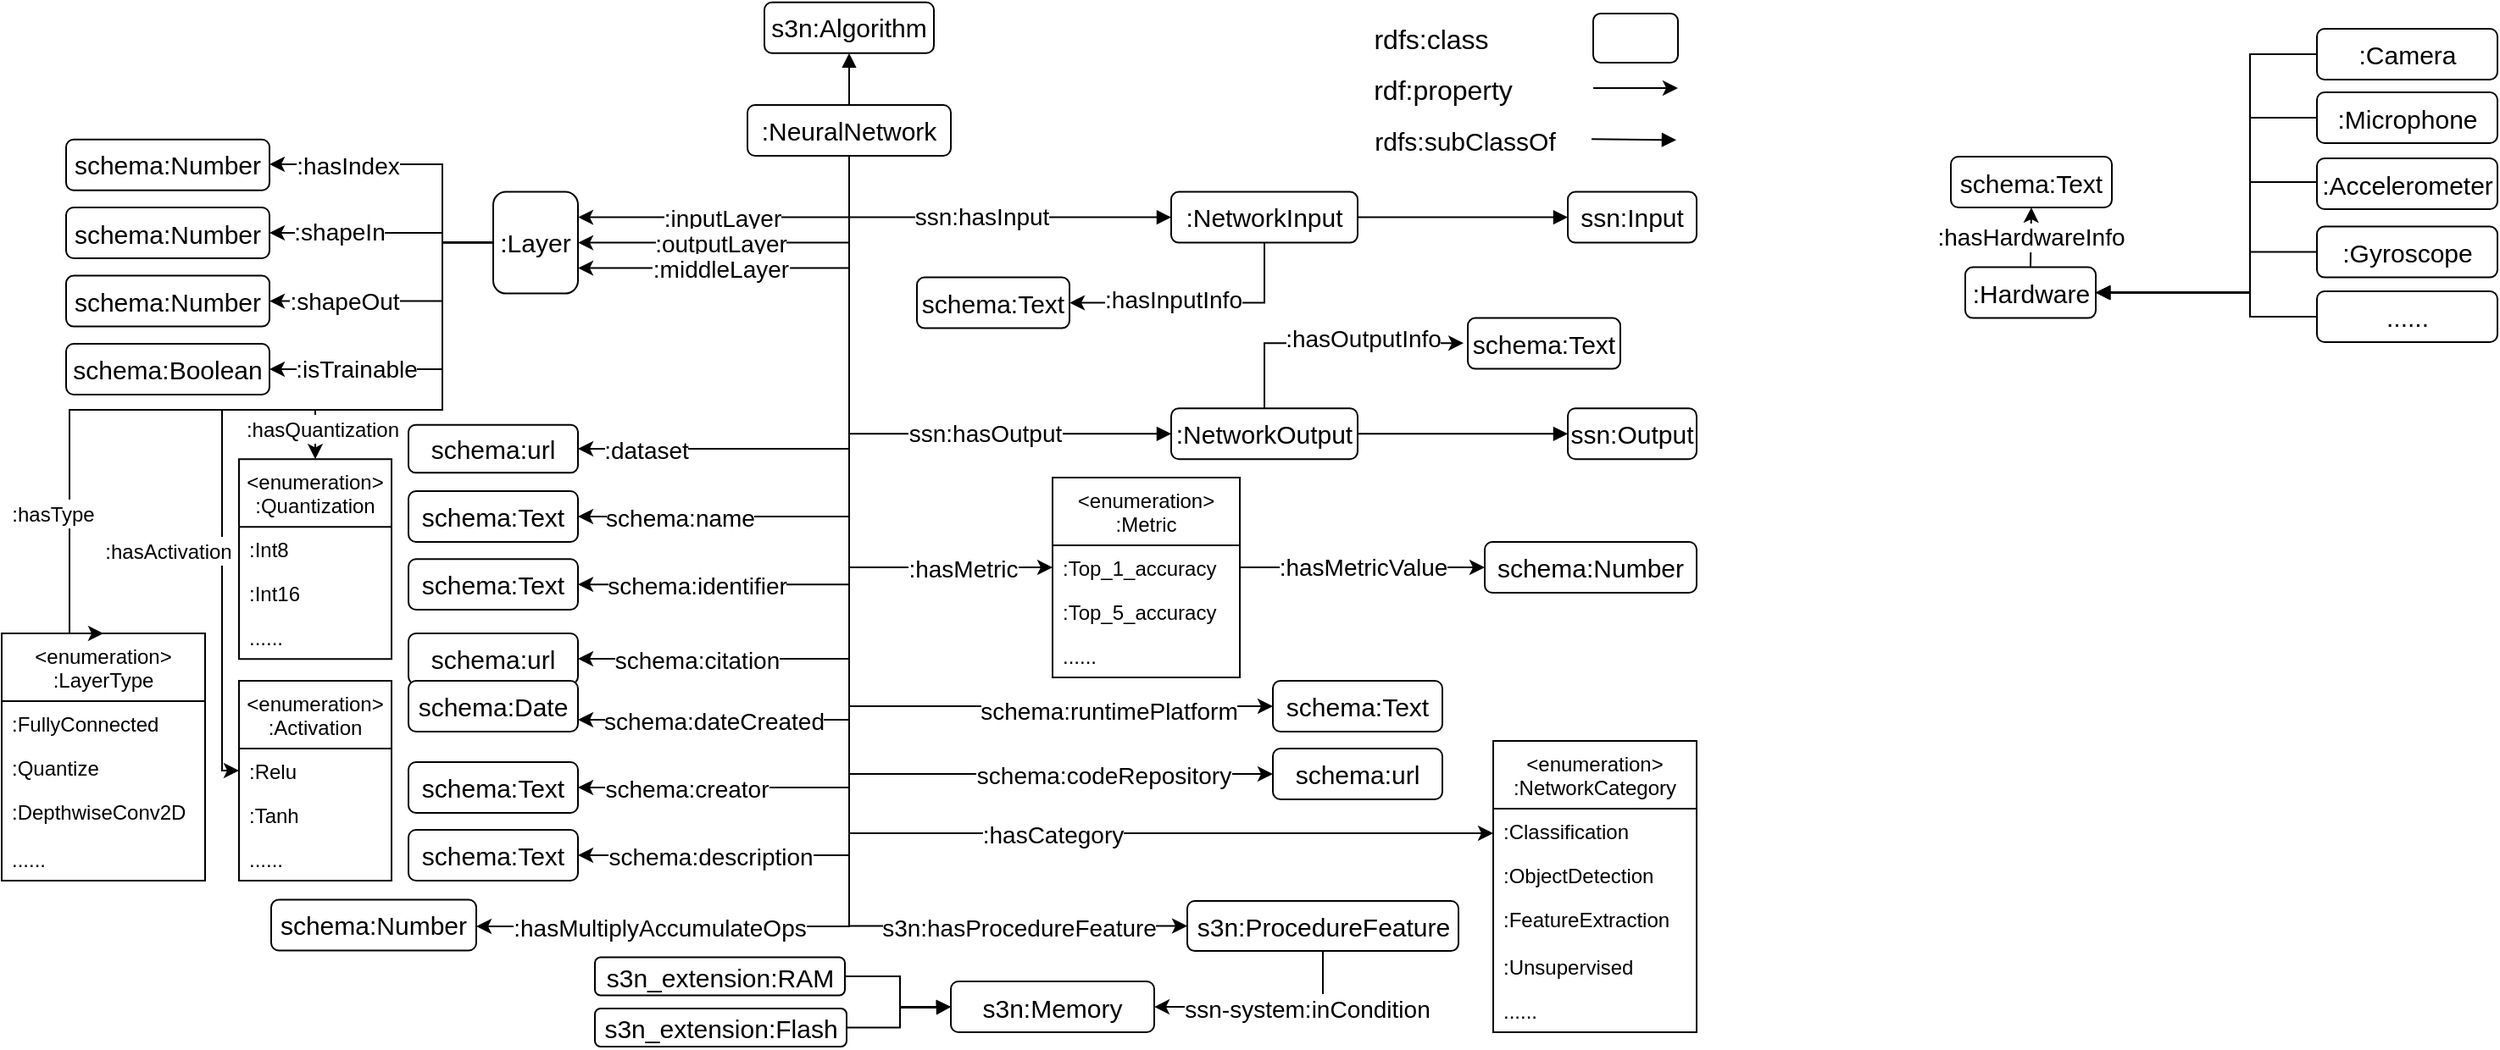 <mxfile version="15.9.4" type="github">
  <diagram id="uV-LiDX_3luVWXQ_N6UU" name="Page-1">
    <mxGraphModel dx="2555" dy="744" grid="1" gridSize="10" guides="1" tooltips="1" connect="1" arrows="1" fold="1" page="1" pageScale="1" pageWidth="850" pageHeight="1100" math="0" shadow="0">
      <root>
        <mxCell id="0" />
        <mxCell id="1" parent="0" />
        <mxCell id="5j0TbUP-GXuLhpRAQQWD-1" value="s3n:Algorithm" style="rounded=1;whiteSpace=wrap;html=1;fontSize=15;" parent="1" vertex="1">
          <mxGeometry x="10" y="239.38" width="100" height="30" as="geometry" />
        </mxCell>
        <mxCell id="5j0TbUP-GXuLhpRAQQWD-2" value="&lt;font style=&quot;font-size: 14px&quot;&gt;schema:name&lt;/font&gt;" style="edgeStyle=orthogonalEdgeStyle;rounded=0;orthogonalLoop=1;jettySize=auto;html=1;exitX=0.5;exitY=1;exitDx=0;exitDy=0;fontSize=15;entryX=1;entryY=0.5;entryDx=0;entryDy=0;" parent="1" target="5j0TbUP-GXuLhpRAQQWD-20" edge="1">
          <mxGeometry x="0.671" relative="1" as="geometry">
            <mxPoint x="-90" y="503" as="targetPoint" />
            <Array as="points">
              <mxPoint x="60" y="543" />
            </Array>
            <mxPoint as="offset" />
            <mxPoint x="60" y="338.0" as="sourcePoint" />
          </mxGeometry>
        </mxCell>
        <mxCell id="5j0TbUP-GXuLhpRAQQWD-3" value="&lt;font style=&quot;font-size: 14px&quot;&gt;:dataset&lt;/font&gt;" style="edgeStyle=orthogonalEdgeStyle;rounded=0;orthogonalLoop=1;jettySize=auto;html=1;exitX=0.5;exitY=1;exitDx=0;exitDy=0;entryX=1;entryY=0.5;entryDx=0;entryDy=0;fontSize=15;" parent="1" target="5j0TbUP-GXuLhpRAQQWD-21" edge="1">
          <mxGeometry x="0.754" relative="1" as="geometry">
            <mxPoint x="60" y="748" as="targetPoint" />
            <mxPoint as="offset" />
            <mxPoint x="60" y="338.0" as="sourcePoint" />
            <Array as="points">
              <mxPoint x="60" y="503" />
            </Array>
          </mxGeometry>
        </mxCell>
        <mxCell id="5j0TbUP-GXuLhpRAQQWD-5" value="&lt;font style=&quot;font-size: 14px&quot;&gt;:inputLayer&lt;/font&gt;" style="edgeStyle=orthogonalEdgeStyle;rounded=0;orthogonalLoop=1;jettySize=auto;html=1;exitX=0.5;exitY=1;exitDx=0;exitDy=0;entryX=1;entryY=0.25;entryDx=0;entryDy=0;fontSize=15;" parent="1" source="5j0TbUP-GXuLhpRAQQWD-15" target="5j0TbUP-GXuLhpRAQQWD-17" edge="1">
          <mxGeometry x="0.135" relative="1" as="geometry">
            <mxPoint as="offset" />
          </mxGeometry>
        </mxCell>
        <mxCell id="5j0TbUP-GXuLhpRAQQWD-6" value="&lt;font style=&quot;font-size: 14px&quot;&gt;:outputLayer&lt;/font&gt;" style="edgeStyle=orthogonalEdgeStyle;rounded=0;orthogonalLoop=1;jettySize=auto;html=1;exitX=0.5;exitY=1;exitDx=0;exitDy=0;entryX=1;entryY=0.5;entryDx=0;entryDy=0;fontSize=15;" parent="1" source="5j0TbUP-GXuLhpRAQQWD-15" target="5j0TbUP-GXuLhpRAQQWD-17" edge="1">
          <mxGeometry x="0.2" relative="1" as="geometry">
            <mxPoint x="-250" y="400" as="targetPoint" />
            <mxPoint as="offset" />
          </mxGeometry>
        </mxCell>
        <mxCell id="5j0TbUP-GXuLhpRAQQWD-7" value="&lt;font style=&quot;font-size: 14px&quot;&gt;:middleLayer&lt;/font&gt;" style="edgeStyle=orthogonalEdgeStyle;rounded=0;orthogonalLoop=1;jettySize=auto;html=1;exitX=0.5;exitY=1;exitDx=0;exitDy=0;entryX=1;entryY=0.75;entryDx=0;entryDy=0;fontSize=15;" parent="1" source="5j0TbUP-GXuLhpRAQQWD-15" target="5j0TbUP-GXuLhpRAQQWD-17" edge="1">
          <mxGeometry x="0.256" relative="1" as="geometry">
            <mxPoint as="offset" />
          </mxGeometry>
        </mxCell>
        <mxCell id="5j0TbUP-GXuLhpRAQQWD-11" value="&lt;font style=&quot;font-size: 14px&quot;&gt;s3n:hasProcedureFeature&lt;/font&gt;" style="edgeStyle=orthogonalEdgeStyle;rounded=0;orthogonalLoop=1;jettySize=auto;html=1;exitX=0.5;exitY=1;exitDx=0;exitDy=0;fontSize=15;endArrow=classic;endFill=1;entryX=0;entryY=0.5;entryDx=0;entryDy=0;" parent="1" source="5j0TbUP-GXuLhpRAQQWD-15" target="5j0TbUP-GXuLhpRAQQWD-171" edge="1">
          <mxGeometry x="0.696" relative="1" as="geometry">
            <mxPoint x="190" y="820" as="targetPoint" />
            <mxPoint as="offset" />
          </mxGeometry>
        </mxCell>
        <mxCell id="5j0TbUP-GXuLhpRAQQWD-12" style="edgeStyle=orthogonalEdgeStyle;rounded=0;orthogonalLoop=1;jettySize=auto;html=1;exitX=0.5;exitY=0;exitDx=0;exitDy=0;entryX=0.5;entryY=1;entryDx=0;entryDy=0;fontSize=15;endArrow=block;endFill=1;" parent="1" source="5j0TbUP-GXuLhpRAQQWD-15" target="5j0TbUP-GXuLhpRAQQWD-1" edge="1">
          <mxGeometry relative="1" as="geometry" />
        </mxCell>
        <mxCell id="5j0TbUP-GXuLhpRAQQWD-13" value="&lt;font style=&quot;font-size: 14px&quot;&gt;ssn:hasInput &lt;/font&gt;" style="edgeStyle=orthogonalEdgeStyle;rounded=0;orthogonalLoop=1;jettySize=auto;html=1;exitX=0.5;exitY=1;exitDx=0;exitDy=0;entryX=0;entryY=0.5;entryDx=0;entryDy=0;endArrow=block;endFill=1;" parent="1" source="5j0TbUP-GXuLhpRAQQWD-15" target="5j0TbUP-GXuLhpRAQQWD-36" edge="1">
          <mxGeometry x="0.01" relative="1" as="geometry">
            <mxPoint as="offset" />
          </mxGeometry>
        </mxCell>
        <mxCell id="5j0TbUP-GXuLhpRAQQWD-14" value="&lt;font style=&quot;font-size: 14px&quot;&gt;ssn:hasOutput&lt;/font&gt;" style="edgeStyle=orthogonalEdgeStyle;rounded=0;orthogonalLoop=1;jettySize=auto;html=1;exitX=0.5;exitY=1;exitDx=0;exitDy=0;entryX=0;entryY=0.5;entryDx=0;entryDy=0;endArrow=block;endFill=1;" parent="1" source="5j0TbUP-GXuLhpRAQQWD-15" target="5j0TbUP-GXuLhpRAQQWD-38" edge="1">
          <mxGeometry x="0.379" relative="1" as="geometry">
            <mxPoint as="offset" />
          </mxGeometry>
        </mxCell>
        <mxCell id="1VmDpu4pkAnbtlpNZlza-61" style="edgeStyle=orthogonalEdgeStyle;rounded=0;orthogonalLoop=1;jettySize=auto;html=1;exitX=0.5;exitY=1;exitDx=0;exitDy=0;entryX=0;entryY=0.5;entryDx=0;entryDy=0;" edge="1" parent="1" source="5j0TbUP-GXuLhpRAQQWD-15" target="1VmDpu4pkAnbtlpNZlza-60">
          <mxGeometry relative="1" as="geometry" />
        </mxCell>
        <mxCell id="1VmDpu4pkAnbtlpNZlza-62" value="&lt;font style=&quot;font-size: 14px&quot;&gt;schema:runtimePlatform&lt;/font&gt;" style="edgeLabel;html=1;align=center;verticalAlign=middle;resizable=0;points=[];" vertex="1" connectable="0" parent="1VmDpu4pkAnbtlpNZlza-61">
          <mxGeometry x="0.662" y="-2" relative="1" as="geometry">
            <mxPoint y="1" as="offset" />
          </mxGeometry>
        </mxCell>
        <mxCell id="5j0TbUP-GXuLhpRAQQWD-15" value=":NeuralNetwork" style="rounded=1;whiteSpace=wrap;html=1;fontSize=15;" parent="1" vertex="1">
          <mxGeometry y="300" width="120" height="30" as="geometry" />
        </mxCell>
        <mxCell id="1VmDpu4pkAnbtlpNZlza-74" value="" style="edgeStyle=orthogonalEdgeStyle;rounded=0;orthogonalLoop=1;jettySize=auto;html=1;exitX=0;exitY=0.5;exitDx=0;exitDy=0;entryX=0.5;entryY=0;entryDx=0;entryDy=0;fontSize=14;" edge="1" parent="1" source="5j0TbUP-GXuLhpRAQQWD-17" target="1VmDpu4pkAnbtlpNZlza-30">
          <mxGeometry x="-0.066" y="100" relative="1" as="geometry">
            <Array as="points">
              <mxPoint x="-180" y="381" />
              <mxPoint x="-180" y="480" />
              <mxPoint x="-255" y="480" />
            </Array>
            <mxPoint as="offset" />
          </mxGeometry>
        </mxCell>
        <mxCell id="1VmDpu4pkAnbtlpNZlza-75" style="edgeStyle=orthogonalEdgeStyle;rounded=0;orthogonalLoop=1;jettySize=auto;html=1;exitX=0;exitY=0.5;exitDx=0;exitDy=0;entryX=0.5;entryY=0;entryDx=0;entryDy=0;fontSize=14;" edge="1" parent="1" source="5j0TbUP-GXuLhpRAQQWD-17" target="1VmDpu4pkAnbtlpNZlza-34">
          <mxGeometry relative="1" as="geometry">
            <Array as="points">
              <mxPoint x="-180" y="381" />
              <mxPoint x="-180" y="480" />
              <mxPoint x="-400" y="480" />
              <mxPoint x="-400" y="612" />
            </Array>
          </mxGeometry>
        </mxCell>
        <mxCell id="1VmDpu4pkAnbtlpNZlza-79" value="&lt;font style=&quot;font-size: 12px&quot;&gt;:hasType&lt;/font&gt;" style="edgeLabel;html=1;align=center;verticalAlign=middle;resizable=0;points=[];fontSize=14;" vertex="1" connectable="0" parent="1VmDpu4pkAnbtlpNZlza-75">
          <mxGeometry x="0.618" y="-1" relative="1" as="geometry">
            <mxPoint x="-9" y="4" as="offset" />
          </mxGeometry>
        </mxCell>
        <mxCell id="1VmDpu4pkAnbtlpNZlza-76" style="edgeStyle=orthogonalEdgeStyle;rounded=0;orthogonalLoop=1;jettySize=auto;html=1;exitX=0;exitY=0.5;exitDx=0;exitDy=0;entryX=0;entryY=0.5;entryDx=0;entryDy=0;fontSize=14;" edge="1" parent="1" source="5j0TbUP-GXuLhpRAQQWD-17" target="1VmDpu4pkAnbtlpNZlza-17">
          <mxGeometry relative="1" as="geometry">
            <Array as="points">
              <mxPoint x="-180" y="381" />
              <mxPoint x="-180" y="480" />
              <mxPoint x="-310" y="480" />
              <mxPoint x="-310" y="693" />
            </Array>
          </mxGeometry>
        </mxCell>
        <mxCell id="1VmDpu4pkAnbtlpNZlza-80" value="&lt;font style=&quot;font-size: 12px&quot;&gt;:hasActivation&lt;/font&gt;" style="edgeLabel;html=1;align=center;verticalAlign=middle;resizable=0;points=[];fontSize=14;" vertex="1" connectable="0" parent="1VmDpu4pkAnbtlpNZlza-76">
          <mxGeometry x="0.345" y="-2" relative="1" as="geometry">
            <mxPoint x="-30" y="17" as="offset" />
          </mxGeometry>
        </mxCell>
        <mxCell id="5j0TbUP-GXuLhpRAQQWD-17" value=":Layer" style="rounded=1;whiteSpace=wrap;html=1;fontSize=15;" parent="1" vertex="1">
          <mxGeometry x="-150" y="351.31" width="50" height="60" as="geometry" />
        </mxCell>
        <mxCell id="5j0TbUP-GXuLhpRAQQWD-20" value="schema:Text" style="rounded=1;whiteSpace=wrap;html=1;fontSize=15;" parent="1" vertex="1">
          <mxGeometry x="-200" y="528" width="100" height="30" as="geometry" />
        </mxCell>
        <mxCell id="5j0TbUP-GXuLhpRAQQWD-21" value="schema:url" style="rounded=1;whiteSpace=wrap;html=1;fontSize=15;" parent="1" vertex="1">
          <mxGeometry x="-200" y="488.88" width="100" height="28.25" as="geometry" />
        </mxCell>
        <mxCell id="5j0TbUP-GXuLhpRAQQWD-23" style="edgeStyle=orthogonalEdgeStyle;rounded=0;orthogonalLoop=1;jettySize=auto;html=1;exitX=0.5;exitY=1;exitDx=0;exitDy=0;fontSize=15;" parent="1" edge="1">
          <mxGeometry relative="1" as="geometry">
            <mxPoint x="571" y="507.25" as="sourcePoint" />
            <mxPoint x="571" y="507.25" as="targetPoint" />
          </mxGeometry>
        </mxCell>
        <mxCell id="5j0TbUP-GXuLhpRAQQWD-24" value="" style="rounded=1;whiteSpace=wrap;html=1;fontSize=16;" parent="1" vertex="1">
          <mxGeometry x="499" y="246" width="50" height="29" as="geometry" />
        </mxCell>
        <mxCell id="5j0TbUP-GXuLhpRAQQWD-25" value="rdfs:class" style="text;html=1;align=center;verticalAlign=middle;resizable=0;points=[];autosize=1;strokeColor=none;fontSize=16;" parent="1" vertex="1">
          <mxGeometry x="363" y="250.5" width="80" height="20" as="geometry" />
        </mxCell>
        <mxCell id="5j0TbUP-GXuLhpRAQQWD-26" value="rdf:property" style="text;html=1;align=center;verticalAlign=middle;resizable=0;points=[];autosize=1;strokeColor=none;fontSize=16;" parent="1" vertex="1">
          <mxGeometry x="360" y="280.5" width="100" height="20" as="geometry" />
        </mxCell>
        <mxCell id="5j0TbUP-GXuLhpRAQQWD-27" value="" style="endArrow=classic;html=1;fontSize=16;" parent="1" edge="1">
          <mxGeometry width="50" height="50" relative="1" as="geometry">
            <mxPoint x="499" y="290" as="sourcePoint" />
            <mxPoint x="549" y="290" as="targetPoint" />
            <Array as="points">
              <mxPoint x="509" y="290" />
            </Array>
          </mxGeometry>
        </mxCell>
        <mxCell id="5j0TbUP-GXuLhpRAQQWD-28" value="" style="endArrow=block;html=1;fontSize=16;endFill=1;" parent="1" edge="1">
          <mxGeometry width="50" height="50" relative="1" as="geometry">
            <mxPoint x="498" y="320.16" as="sourcePoint" />
            <mxPoint x="548" y="320.66" as="targetPoint" />
          </mxGeometry>
        </mxCell>
        <mxCell id="5j0TbUP-GXuLhpRAQQWD-32" value="rdfs:subClassOf" style="text;html=1;align=center;verticalAlign=middle;resizable=0;points=[];autosize=1;strokeColor=none;fontSize=15;" parent="1" vertex="1">
          <mxGeometry x="363" y="310.5" width="120" height="20" as="geometry" />
        </mxCell>
        <mxCell id="5j0TbUP-GXuLhpRAQQWD-33" value="ssn:Input" style="rounded=1;whiteSpace=wrap;html=1;fontSize=15;" parent="1" vertex="1">
          <mxGeometry x="484" y="351.31" width="76" height="30" as="geometry" />
        </mxCell>
        <mxCell id="5j0TbUP-GXuLhpRAQQWD-34" value="ssn:Output" style="rounded=1;whiteSpace=wrap;html=1;fontSize=15;" parent="1" vertex="1">
          <mxGeometry x="484" y="479.13" width="76" height="30" as="geometry" />
        </mxCell>
        <mxCell id="5j0TbUP-GXuLhpRAQQWD-35" style="edgeStyle=orthogonalEdgeStyle;rounded=0;orthogonalLoop=1;jettySize=auto;html=1;exitX=1;exitY=0.5;exitDx=0;exitDy=0;entryX=0;entryY=0.5;entryDx=0;entryDy=0;endArrow=block;endFill=1;" parent="1" source="5j0TbUP-GXuLhpRAQQWD-36" target="5j0TbUP-GXuLhpRAQQWD-33" edge="1">
          <mxGeometry relative="1" as="geometry" />
        </mxCell>
        <mxCell id="5j0TbUP-GXuLhpRAQQWD-178" style="edgeStyle=orthogonalEdgeStyle;rounded=0;orthogonalLoop=1;jettySize=auto;html=1;exitX=0.5;exitY=1;exitDx=0;exitDy=0;entryX=1;entryY=0.5;entryDx=0;entryDy=0;" parent="1" source="5j0TbUP-GXuLhpRAQQWD-36" target="5j0TbUP-GXuLhpRAQQWD-61" edge="1">
          <mxGeometry relative="1" as="geometry">
            <Array as="points">
              <mxPoint x="305" y="417" />
            </Array>
            <mxPoint x="290" y="419.5" as="targetPoint" />
          </mxGeometry>
        </mxCell>
        <mxCell id="5j0TbUP-GXuLhpRAQQWD-179" value="&lt;font style=&quot;font-size: 14px&quot;&gt;:hasInputInfo&lt;/font&gt;" style="edgeLabel;html=1;align=center;verticalAlign=middle;resizable=0;points=[];" parent="5j0TbUP-GXuLhpRAQQWD-178" vertex="1" connectable="0">
          <mxGeometry x="0.06" y="1" relative="1" as="geometry">
            <mxPoint x="-10" y="-3" as="offset" />
          </mxGeometry>
        </mxCell>
        <mxCell id="5j0TbUP-GXuLhpRAQQWD-36" value=":NetworkInput" style="rounded=1;whiteSpace=wrap;html=1;fontSize=15;" parent="1" vertex="1">
          <mxGeometry x="250" y="351.31" width="110" height="30" as="geometry" />
        </mxCell>
        <mxCell id="5j0TbUP-GXuLhpRAQQWD-37" style="edgeStyle=orthogonalEdgeStyle;rounded=0;orthogonalLoop=1;jettySize=auto;html=1;exitX=1;exitY=0.5;exitDx=0;exitDy=0;endArrow=block;endFill=1;entryX=0;entryY=0.5;entryDx=0;entryDy=0;" parent="1" source="5j0TbUP-GXuLhpRAQQWD-38" target="5j0TbUP-GXuLhpRAQQWD-34" edge="1">
          <mxGeometry relative="1" as="geometry">
            <Array as="points" />
            <mxPoint x="640" y="527.5" as="targetPoint" />
          </mxGeometry>
        </mxCell>
        <mxCell id="5j0TbUP-GXuLhpRAQQWD-181" style="edgeStyle=orthogonalEdgeStyle;rounded=0;orthogonalLoop=1;jettySize=auto;html=1;exitX=0.5;exitY=0;exitDx=0;exitDy=0;entryX=-0.027;entryY=0.493;entryDx=0;entryDy=0;entryPerimeter=0;" parent="1" source="5j0TbUP-GXuLhpRAQQWD-38" target="5j0TbUP-GXuLhpRAQQWD-64" edge="1">
          <mxGeometry relative="1" as="geometry">
            <Array as="points">
              <mxPoint x="305" y="441" />
            </Array>
          </mxGeometry>
        </mxCell>
        <mxCell id="5j0TbUP-GXuLhpRAQQWD-182" value="&lt;font style=&quot;font-size: 14px&quot;&gt;:hasOutputInfo&lt;/font&gt;" style="edgeLabel;html=1;align=center;verticalAlign=middle;resizable=0;points=[];" parent="5j0TbUP-GXuLhpRAQQWD-181" vertex="1" connectable="0">
          <mxGeometry x="-0.257" y="-1" relative="1" as="geometry">
            <mxPoint x="38" y="-4" as="offset" />
          </mxGeometry>
        </mxCell>
        <mxCell id="5j0TbUP-GXuLhpRAQQWD-38" value=":NetworkOutput" style="rounded=1;whiteSpace=wrap;html=1;fontSize=15;" parent="1" vertex="1">
          <mxGeometry x="250" y="479.13" width="110" height="30" as="geometry" />
        </mxCell>
        <mxCell id="5j0TbUP-GXuLhpRAQQWD-39" style="edgeStyle=orthogonalEdgeStyle;rounded=0;orthogonalLoop=1;jettySize=auto;html=1;entryX=1;entryY=0.5;entryDx=0;entryDy=0;" parent="1" target="5j0TbUP-GXuLhpRAQQWD-47" edge="1">
          <mxGeometry relative="1" as="geometry">
            <Array as="points">
              <mxPoint x="-180" y="381" />
              <mxPoint x="-180" y="376" />
              <mxPoint x="-282" y="376" />
            </Array>
            <mxPoint x="-180" y="376" as="sourcePoint" />
          </mxGeometry>
        </mxCell>
        <mxCell id="5j0TbUP-GXuLhpRAQQWD-40" value="&lt;font style=&quot;font-size: 14px&quot;&gt;:shapeIn&lt;/font&gt;" style="edgeLabel;html=1;align=center;verticalAlign=middle;resizable=0;points=[];" parent="5j0TbUP-GXuLhpRAQQWD-39" vertex="1" connectable="0">
          <mxGeometry x="0.41" relative="1" as="geometry">
            <mxPoint x="8" y="-1" as="offset" />
          </mxGeometry>
        </mxCell>
        <mxCell id="5j0TbUP-GXuLhpRAQQWD-41" value="" style="edgeStyle=orthogonalEdgeStyle;rounded=0;orthogonalLoop=1;jettySize=auto;html=1;entryX=1;entryY=0.5;entryDx=0;entryDy=0;" parent="1" target="5j0TbUP-GXuLhpRAQQWD-48" edge="1">
          <mxGeometry x="0.538" relative="1" as="geometry">
            <Array as="points">
              <mxPoint x="-180" y="381" />
              <mxPoint x="-180" y="416" />
            </Array>
            <mxPoint as="offset" />
            <mxPoint x="-171" y="381" as="sourcePoint" />
          </mxGeometry>
        </mxCell>
        <mxCell id="5j0TbUP-GXuLhpRAQQWD-42" value="&lt;font style=&quot;font-size: 14px&quot;&gt;:shapeOut&lt;/font&gt;" style="edgeLabel;html=1;align=center;verticalAlign=middle;resizable=0;points=[];" parent="5j0TbUP-GXuLhpRAQQWD-41" vertex="1" connectable="0">
          <mxGeometry x="0.287" relative="1" as="geometry">
            <mxPoint x="-8" as="offset" />
          </mxGeometry>
        </mxCell>
        <mxCell id="5j0TbUP-GXuLhpRAQQWD-43" style="edgeStyle=orthogonalEdgeStyle;rounded=0;orthogonalLoop=1;jettySize=auto;html=1;entryX=1;entryY=0.5;entryDx=0;entryDy=0;" parent="1" target="5j0TbUP-GXuLhpRAQQWD-49" edge="1">
          <mxGeometry relative="1" as="geometry">
            <Array as="points">
              <mxPoint x="-151" y="381" />
              <mxPoint x="-180" y="381" />
              <mxPoint x="-180" y="456" />
            </Array>
            <mxPoint x="-151" y="381" as="sourcePoint" />
          </mxGeometry>
        </mxCell>
        <mxCell id="5j0TbUP-GXuLhpRAQQWD-44" value="&lt;font style=&quot;font-size: 14px&quot;&gt;:isTrainable&lt;/font&gt;" style="edgeLabel;html=1;align=center;verticalAlign=middle;resizable=0;points=[];" parent="5j0TbUP-GXuLhpRAQQWD-43" vertex="1" connectable="0">
          <mxGeometry x="0.229" y="1" relative="1" as="geometry">
            <mxPoint x="-29" y="-1" as="offset" />
          </mxGeometry>
        </mxCell>
        <mxCell id="5j0TbUP-GXuLhpRAQQWD-47" value="schema:Number" style="rounded=1;whiteSpace=wrap;html=1;fontSize=15;" parent="1" vertex="1">
          <mxGeometry x="-402" y="360.5" width="120" height="30" as="geometry" />
        </mxCell>
        <mxCell id="5j0TbUP-GXuLhpRAQQWD-48" value="schema:Number" style="rounded=1;whiteSpace=wrap;html=1;fontSize=15;" parent="1" vertex="1">
          <mxGeometry x="-402" y="400.81" width="120" height="30" as="geometry" />
        </mxCell>
        <mxCell id="5j0TbUP-GXuLhpRAQQWD-49" value="schema:Boolean" style="rounded=1;whiteSpace=wrap;html=1;fontSize=15;" parent="1" vertex="1">
          <mxGeometry x="-402" y="441" width="120" height="30" as="geometry" />
        </mxCell>
        <mxCell id="5j0TbUP-GXuLhpRAQQWD-61" value="schema:Text" style="rounded=1;whiteSpace=wrap;html=1;fontSize=15;" parent="1" vertex="1">
          <mxGeometry x="100" y="401.81" width="90" height="30" as="geometry" />
        </mxCell>
        <mxCell id="5j0TbUP-GXuLhpRAQQWD-64" value="schema:Text" style="rounded=1;whiteSpace=wrap;html=1;fontSize=15;" parent="1" vertex="1">
          <mxGeometry x="425" y="425.81" width="90" height="30" as="geometry" />
        </mxCell>
        <mxCell id="5j0TbUP-GXuLhpRAQQWD-66" value="schema:Number" style="rounded=1;whiteSpace=wrap;html=1;fontSize=15;" parent="1" vertex="1">
          <mxGeometry x="-402" y="320.38" width="120" height="30" as="geometry" />
        </mxCell>
        <mxCell id="5j0TbUP-GXuLhpRAQQWD-67" style="edgeStyle=orthogonalEdgeStyle;rounded=0;orthogonalLoop=1;jettySize=auto;html=1;" parent="1" target="5j0TbUP-GXuLhpRAQQWD-66" edge="1">
          <mxGeometry relative="1" as="geometry">
            <Array as="points">
              <mxPoint x="-180" y="381" />
              <mxPoint x="-180" y="335" />
            </Array>
            <mxPoint x="-171" y="381" as="sourcePoint" />
            <mxPoint x="-220" y="250.5" as="targetPoint" />
          </mxGeometry>
        </mxCell>
        <mxCell id="5j0TbUP-GXuLhpRAQQWD-68" value="&lt;font style=&quot;font-size: 14px&quot;&gt;:hasIndex&lt;/font&gt;" style="edgeLabel;html=1;align=center;verticalAlign=middle;resizable=0;points=[];" parent="5j0TbUP-GXuLhpRAQQWD-67" vertex="1" connectable="0">
          <mxGeometry x="0.41" relative="1" as="geometry">
            <mxPoint x="-1" y="1" as="offset" />
          </mxGeometry>
        </mxCell>
        <mxCell id="5j0TbUP-GXuLhpRAQQWD-100" value=":Hardware" style="rounded=1;whiteSpace=wrap;html=1;fontSize=15;" parent="1" vertex="1">
          <mxGeometry x="718.5" y="395.81" width="77" height="30" as="geometry" />
        </mxCell>
        <mxCell id="5j0TbUP-GXuLhpRAQQWD-101" value="&lt;font style=&quot;font-size: 14px&quot;&gt;:hasHardwareInfo&lt;/font&gt;" style="endArrow=classic;html=1;rounded=0;entryX=0.5;entryY=1;entryDx=0;entryDy=0;exitX=0.5;exitY=0;exitDx=0;exitDy=0;" parent="1" source="5j0TbUP-GXuLhpRAQQWD-100" target="5j0TbUP-GXuLhpRAQQWD-103" edge="1">
          <mxGeometry width="50" height="50" relative="1" as="geometry">
            <mxPoint x="925.5" y="389.68" as="sourcePoint" />
            <mxPoint x="1055.5" y="377.06" as="targetPoint" />
          </mxGeometry>
        </mxCell>
        <mxCell id="5j0TbUP-GXuLhpRAQQWD-103" value="schema:Text" style="rounded=1;whiteSpace=wrap;html=1;fontSize=15;" parent="1" vertex="1">
          <mxGeometry x="710" y="330.5" width="95" height="30" as="geometry" />
        </mxCell>
        <mxCell id="5j0TbUP-GXuLhpRAQQWD-105" value="&lt;div&gt;:Camera&lt;/div&gt;" style="rounded=1;whiteSpace=wrap;html=1;fontSize=15;" parent="1" vertex="1">
          <mxGeometry x="926" y="255" width="106.5" height="30" as="geometry" />
        </mxCell>
        <mxCell id="5j0TbUP-GXuLhpRAQQWD-107" value=":Microphone" style="rounded=1;whiteSpace=wrap;html=1;fontSize=15;" parent="1" vertex="1">
          <mxGeometry x="926" y="292.5" width="106.5" height="30" as="geometry" />
        </mxCell>
        <mxCell id="5j0TbUP-GXuLhpRAQQWD-109" value=":Accelerometer" style="rounded=1;whiteSpace=wrap;html=1;fontSize=15;" parent="1" vertex="1">
          <mxGeometry x="926" y="331.5" width="106.5" height="30" as="geometry" />
        </mxCell>
        <mxCell id="5j0TbUP-GXuLhpRAQQWD-110" style="edgeStyle=orthogonalEdgeStyle;rounded=0;orthogonalLoop=1;jettySize=auto;html=1;exitX=0;exitY=0.5;exitDx=0;exitDy=0;endArrow=block;endFill=1;entryX=1;entryY=0.5;entryDx=0;entryDy=0;" parent="1" source="5j0TbUP-GXuLhpRAQQWD-111" target="5j0TbUP-GXuLhpRAQQWD-100" edge="1">
          <mxGeometry relative="1" as="geometry">
            <mxPoint x="1257" y="254.05" as="targetPoint" />
            <Array as="points">
              <mxPoint x="886.5" y="386.5" />
              <mxPoint x="886.5" y="410.5" />
            </Array>
          </mxGeometry>
        </mxCell>
        <mxCell id="5j0TbUP-GXuLhpRAQQWD-111" value="&lt;span class=&quot;ILfuVd&quot;&gt;&lt;span class=&quot;hgKElc&quot;&gt;:Gyroscope&lt;/span&gt;&lt;/span&gt;" style="rounded=1;whiteSpace=wrap;html=1;fontSize=15;" parent="1" vertex="1">
          <mxGeometry x="926" y="371.81" width="106.5" height="30" as="geometry" />
        </mxCell>
        <mxCell id="5j0TbUP-GXuLhpRAQQWD-112" value="&lt;font style=&quot;font-size: 14px&quot;&gt;:hasMetric&lt;/font&gt;" style="edgeStyle=orthogonalEdgeStyle;rounded=0;orthogonalLoop=1;jettySize=auto;html=1;exitX=0.5;exitY=1;exitDx=0;exitDy=0;entryX=0;entryY=0.5;entryDx=0;entryDy=0;fontSize=15;" parent="1" source="5j0TbUP-GXuLhpRAQQWD-15" target="1VmDpu4pkAnbtlpNZlza-41" edge="1">
          <mxGeometry x="0.709" relative="1" as="geometry">
            <mxPoint as="offset" />
            <mxPoint x="40.0" y="878.38" as="sourcePoint" />
            <Array as="points">
              <mxPoint x="60" y="573" />
            </Array>
            <mxPoint x="259.5" y="645" as="targetPoint" />
          </mxGeometry>
        </mxCell>
        <mxCell id="5j0TbUP-GXuLhpRAQQWD-114" value="&lt;font style=&quot;font-size: 14px&quot;&gt;:hasMetricValue&lt;/font&gt;" style="endArrow=classic;html=1;rounded=0;entryX=0;entryY=0.5;entryDx=0;entryDy=0;exitX=1;exitY=0.5;exitDx=0;exitDy=0;" parent="1" source="1VmDpu4pkAnbtlpNZlza-41" target="5j0TbUP-GXuLhpRAQQWD-115" edge="1">
          <mxGeometry width="50" height="50" relative="1" as="geometry">
            <mxPoint x="304.5" y="630" as="sourcePoint" />
            <mxPoint x="576.68" y="620.45" as="targetPoint" />
          </mxGeometry>
        </mxCell>
        <mxCell id="5j0TbUP-GXuLhpRAQQWD-115" value="schema:Number" style="rounded=1;whiteSpace=wrap;html=1;fontSize=15;" parent="1" vertex="1">
          <mxGeometry x="435" y="558" width="125" height="30" as="geometry" />
        </mxCell>
        <mxCell id="5j0TbUP-GXuLhpRAQQWD-121" value="&lt;font style=&quot;font-size: 14px&quot;&gt;schema:identifier&lt;/font&gt;" style="edgeStyle=orthogonalEdgeStyle;rounded=0;orthogonalLoop=1;jettySize=auto;html=1;exitX=0.5;exitY=1;exitDx=0;exitDy=0;entryX=1;entryY=0.5;entryDx=0;entryDy=0;fontSize=15;" parent="1" target="5j0TbUP-GXuLhpRAQQWD-122" edge="1">
          <mxGeometry x="0.654" relative="1" as="geometry">
            <mxPoint x="70" y="758" as="targetPoint" />
            <mxPoint as="offset" />
            <mxPoint x="60" y="338.0" as="sourcePoint" />
            <Array as="points">
              <mxPoint x="60" y="583" />
            </Array>
          </mxGeometry>
        </mxCell>
        <mxCell id="5j0TbUP-GXuLhpRAQQWD-122" value="schema:Text" style="rounded=1;whiteSpace=wrap;html=1;fontSize=15;" parent="1" vertex="1">
          <mxGeometry x="-200" y="568.13" width="100" height="29.87" as="geometry" />
        </mxCell>
        <mxCell id="5j0TbUP-GXuLhpRAQQWD-125" value="&lt;font style=&quot;font-size: 14px&quot;&gt;schema:codeRepository&lt;/font&gt;" style="edgeStyle=orthogonalEdgeStyle;rounded=0;orthogonalLoop=1;jettySize=auto;html=1;exitX=0.5;exitY=1;exitDx=0;exitDy=0;entryX=0;entryY=0.5;entryDx=0;entryDy=0;fontSize=15;" parent="1" target="5j0TbUP-GXuLhpRAQQWD-126" edge="1">
          <mxGeometry x="0.646" relative="1" as="geometry">
            <mxPoint x="60" y="790" as="targetPoint" />
            <mxPoint as="offset" />
            <mxPoint x="60" y="380" as="sourcePoint" />
            <Array as="points">
              <mxPoint x="60" y="695" />
            </Array>
          </mxGeometry>
        </mxCell>
        <mxCell id="5j0TbUP-GXuLhpRAQQWD-126" value="schema:url" style="rounded=1;whiteSpace=wrap;html=1;fontSize=15;" parent="1" vertex="1">
          <mxGeometry x="310" y="680" width="100" height="30" as="geometry" />
        </mxCell>
        <mxCell id="5j0TbUP-GXuLhpRAQQWD-127" value="&lt;font style=&quot;font-size: 14px&quot;&gt;schema:citation&lt;/font&gt;" style="edgeStyle=orthogonalEdgeStyle;rounded=0;orthogonalLoop=1;jettySize=auto;html=1;exitX=0.5;exitY=1;exitDx=0;exitDy=0;entryX=1;entryY=0.5;entryDx=0;entryDy=0;fontSize=15;" parent="1" target="5j0TbUP-GXuLhpRAQQWD-128" edge="1">
          <mxGeometry x="0.61" relative="1" as="geometry">
            <mxPoint x="60" y="838.5" as="targetPoint" />
            <mxPoint as="offset" />
            <mxPoint x="60" y="428.5" as="sourcePoint" />
            <Array as="points">
              <mxPoint x="60" y="627" />
            </Array>
          </mxGeometry>
        </mxCell>
        <mxCell id="5j0TbUP-GXuLhpRAQQWD-128" value="schema:url" style="rounded=1;whiteSpace=wrap;html=1;fontSize=15;" parent="1" vertex="1">
          <mxGeometry x="-200" y="612" width="100" height="30" as="geometry" />
        </mxCell>
        <mxCell id="5j0TbUP-GXuLhpRAQQWD-139" value="&lt;font style=&quot;font-size: 14px&quot;&gt;:hasCategory&lt;/font&gt;" style="edgeStyle=orthogonalEdgeStyle;rounded=0;orthogonalLoop=1;jettySize=auto;html=1;fontSize=15;exitX=0.5;exitY=1;exitDx=0;exitDy=0;" parent="1" source="5j0TbUP-GXuLhpRAQQWD-15" edge="1">
          <mxGeometry x="0.333" relative="1" as="geometry">
            <mxPoint as="offset" />
            <mxPoint x="60" y="340" as="sourcePoint" />
            <Array as="points">
              <mxPoint x="60" y="730" />
              <mxPoint x="280" y="730" />
            </Array>
            <mxPoint x="440" y="730" as="targetPoint" />
          </mxGeometry>
        </mxCell>
        <mxCell id="5j0TbUP-GXuLhpRAQQWD-144" style="edgeStyle=orthogonalEdgeStyle;rounded=0;orthogonalLoop=1;jettySize=auto;html=1;endArrow=block;endFill=1;entryX=1;entryY=0.5;entryDx=0;entryDy=0;" parent="1" target="5j0TbUP-GXuLhpRAQQWD-100" edge="1">
          <mxGeometry relative="1" as="geometry">
            <mxPoint x="1016" y="420.81" as="targetPoint" />
            <mxPoint x="926.5" y="345.5" as="sourcePoint" />
            <Array as="points">
              <mxPoint x="886.5" y="345.5" />
              <mxPoint x="886.5" y="410.5" />
            </Array>
          </mxGeometry>
        </mxCell>
        <mxCell id="5j0TbUP-GXuLhpRAQQWD-146" style="edgeStyle=orthogonalEdgeStyle;rounded=0;orthogonalLoop=1;jettySize=auto;html=1;endArrow=block;endFill=1;entryX=1;entryY=0.5;entryDx=0;entryDy=0;exitX=0;exitY=0.5;exitDx=0;exitDy=0;" parent="1" source="5j0TbUP-GXuLhpRAQQWD-107" target="5j0TbUP-GXuLhpRAQQWD-100" edge="1">
          <mxGeometry relative="1" as="geometry">
            <mxPoint x="795.5" y="407.81" as="targetPoint" />
            <mxPoint x="916.5" y="307.5" as="sourcePoint" />
            <Array as="points">
              <mxPoint x="886.5" y="307.5" />
              <mxPoint x="886.5" y="410.5" />
            </Array>
          </mxGeometry>
        </mxCell>
        <mxCell id="5j0TbUP-GXuLhpRAQQWD-147" style="edgeStyle=orthogonalEdgeStyle;rounded=0;orthogonalLoop=1;jettySize=auto;html=1;endArrow=block;endFill=1;entryX=1;entryY=0.5;entryDx=0;entryDy=0;exitX=0;exitY=0.5;exitDx=0;exitDy=0;" parent="1" source="5j0TbUP-GXuLhpRAQQWD-105" target="5j0TbUP-GXuLhpRAQQWD-100" edge="1">
          <mxGeometry relative="1" as="geometry">
            <mxPoint x="1016" y="420.81" as="targetPoint" />
            <mxPoint x="1061.8" y="348.58" as="sourcePoint" />
            <Array as="points">
              <mxPoint x="886.5" y="270.5" />
              <mxPoint x="886.5" y="410.5" />
            </Array>
          </mxGeometry>
        </mxCell>
        <mxCell id="5j0TbUP-GXuLhpRAQQWD-150" value="&lt;font style=&quot;font-size: 14px&quot;&gt;schema:description&lt;/font&gt;" style="edgeStyle=orthogonalEdgeStyle;rounded=0;orthogonalLoop=1;jettySize=auto;html=1;exitX=0.5;exitY=1;exitDx=0;exitDy=0;entryX=1;entryY=0.5;entryDx=0;entryDy=0;fontSize=15;" parent="1" target="5j0TbUP-GXuLhpRAQQWD-151" edge="1">
          <mxGeometry x="0.632" relative="1" as="geometry">
            <mxPoint x="60" y="888.18" as="targetPoint" />
            <mxPoint as="offset" />
            <mxPoint x="60.0" y="478.18" as="sourcePoint" />
            <Array as="points">
              <mxPoint x="60" y="743" />
            </Array>
          </mxGeometry>
        </mxCell>
        <mxCell id="5j0TbUP-GXuLhpRAQQWD-151" value="schema:Text" style="rounded=1;whiteSpace=wrap;html=1;fontSize=15;" parent="1" vertex="1">
          <mxGeometry x="-200" y="728" width="100" height="30" as="geometry" />
        </mxCell>
        <mxCell id="5j0TbUP-GXuLhpRAQQWD-152" value="&lt;font style=&quot;font-size: 14px&quot;&gt;:hasMultiplyAccumulateOps&lt;/font&gt;" style="edgeStyle=orthogonalEdgeStyle;rounded=0;orthogonalLoop=1;jettySize=auto;html=1;exitX=0.5;exitY=1;exitDx=0;exitDy=0;entryX=1;entryY=0.5;entryDx=0;entryDy=0;fontSize=15;startArrow=none;" parent="1" source="5j0TbUP-GXuLhpRAQQWD-15" target="5j0TbUP-GXuLhpRAQQWD-153" edge="1">
          <mxGeometry x="0.678" relative="1" as="geometry">
            <mxPoint x="60" y="930.31" as="targetPoint" />
            <mxPoint as="offset" />
            <mxPoint x="60.0" y="520.31" as="sourcePoint" />
            <Array as="points">
              <mxPoint x="60" y="785" />
              <mxPoint x="-160" y="785" />
            </Array>
          </mxGeometry>
        </mxCell>
        <mxCell id="5j0TbUP-GXuLhpRAQQWD-153" value="schema:Number" style="rounded=1;whiteSpace=wrap;html=1;fontSize=15;" parent="1" vertex="1">
          <mxGeometry x="-281" y="769.26" width="121" height="30" as="geometry" />
        </mxCell>
        <mxCell id="5j0TbUP-GXuLhpRAQQWD-154" value="&lt;font style=&quot;font-size: 14px&quot;&gt;schema:dateCreated&lt;/font&gt;" style="edgeStyle=orthogonalEdgeStyle;rounded=0;orthogonalLoop=1;jettySize=auto;html=1;exitX=0.5;exitY=1;exitDx=0;exitDy=0;entryX=1;entryY=0.5;entryDx=0;entryDy=0;fontSize=15;" parent="1" edge="1">
          <mxGeometry x="0.364" relative="1" as="geometry">
            <mxPoint x="-100" y="663" as="targetPoint" />
            <mxPoint as="offset" />
            <mxPoint x="60.0" y="571.24" as="sourcePoint" />
            <Array as="points">
              <mxPoint x="60" y="663" />
            </Array>
          </mxGeometry>
        </mxCell>
        <mxCell id="5j0TbUP-GXuLhpRAQQWD-155" value="schema:Date" style="rounded=1;whiteSpace=wrap;html=1;fontSize=15;" parent="1" vertex="1">
          <mxGeometry x="-200" y="640" width="100" height="30" as="geometry" />
        </mxCell>
        <mxCell id="5j0TbUP-GXuLhpRAQQWD-159" value="&lt;font style=&quot;font-size: 14px&quot;&gt;schema:creator&lt;/font&gt;" style="edgeStyle=orthogonalEdgeStyle;rounded=0;orthogonalLoop=1;jettySize=auto;html=1;exitX=0.5;exitY=1;exitDx=0;exitDy=0;entryX=1;entryY=0.5;entryDx=0;entryDy=0;fontSize=15;" parent="1" target="5j0TbUP-GXuLhpRAQQWD-160" edge="1">
          <mxGeometry x="0.462" relative="1" as="geometry">
            <mxPoint x="60" y="1036.99" as="targetPoint" />
            <mxPoint as="offset" />
            <mxPoint x="60.0" y="626.99" as="sourcePoint" />
            <Array as="points">
              <mxPoint x="60" y="703" />
            </Array>
          </mxGeometry>
        </mxCell>
        <mxCell id="5j0TbUP-GXuLhpRAQQWD-160" value="schema:Text" style="rounded=1;whiteSpace=wrap;html=1;fontSize=15;" parent="1" vertex="1">
          <mxGeometry x="-200" y="688" width="100" height="30" as="geometry" />
        </mxCell>
        <mxCell id="5j0TbUP-GXuLhpRAQQWD-170" value="&lt;font style=&quot;font-size: 14px&quot;&gt;ssn-system:inCondition&lt;/font&gt;" style="edgeStyle=orthogonalEdgeStyle;rounded=0;orthogonalLoop=1;jettySize=auto;html=1;exitX=0.5;exitY=1;exitDx=0;exitDy=0;fontSize=15;endArrow=classic;endFill=1;entryX=1;entryY=0.5;entryDx=0;entryDy=0;" parent="1" source="5j0TbUP-GXuLhpRAQQWD-171" target="5j0TbUP-GXuLhpRAQQWD-173" edge="1">
          <mxGeometry x="-0.035" relative="1" as="geometry">
            <mxPoint as="offset" />
            <Array as="points">
              <mxPoint x="340" y="833" />
              <mxPoint x="360" y="833" />
            </Array>
            <mxPoint x="202" y="832.51" as="targetPoint" />
          </mxGeometry>
        </mxCell>
        <mxCell id="5j0TbUP-GXuLhpRAQQWD-171" value="s3n:ProcedureFeature" style="rounded=1;whiteSpace=wrap;html=1;fontSize=15;" parent="1" vertex="1">
          <mxGeometry x="259.5" y="770" width="160" height="29.51" as="geometry" />
        </mxCell>
        <mxCell id="5j0TbUP-GXuLhpRAQQWD-173" value="s3n:Memory" style="rounded=1;whiteSpace=wrap;html=1;fontSize=15;" parent="1" vertex="1">
          <mxGeometry x="120" y="817.51" width="120" height="30" as="geometry" />
        </mxCell>
        <mxCell id="FzwoWbokzsxUjmKKiH4t-1" value="......" style="rounded=1;whiteSpace=wrap;html=1;fontSize=15;" parent="1" vertex="1">
          <mxGeometry x="926" y="410" width="106.5" height="30" as="geometry" />
        </mxCell>
        <mxCell id="FzwoWbokzsxUjmKKiH4t-2" style="edgeStyle=orthogonalEdgeStyle;rounded=0;orthogonalLoop=1;jettySize=auto;html=1;exitX=0;exitY=0.5;exitDx=0;exitDy=0;endArrow=block;endFill=1;entryX=1;entryY=0.5;entryDx=0;entryDy=0;" parent="1" source="FzwoWbokzsxUjmKKiH4t-1" target="5j0TbUP-GXuLhpRAQQWD-100" edge="1">
          <mxGeometry relative="1" as="geometry">
            <mxPoint x="805.5" y="420.81" as="targetPoint" />
            <mxPoint x="949" y="396.81" as="sourcePoint" />
            <Array as="points">
              <mxPoint x="886.5" y="425.5" />
              <mxPoint x="886.5" y="410.5" />
            </Array>
          </mxGeometry>
        </mxCell>
        <mxCell id="FzwoWbokzsxUjmKKiH4t-3" value="s3n_extension:Flash" style="rounded=1;whiteSpace=wrap;html=1;fontSize=15;" parent="1" vertex="1">
          <mxGeometry x="-90" y="833.51" width="148.5" height="22.49" as="geometry" />
        </mxCell>
        <mxCell id="FzwoWbokzsxUjmKKiH4t-5" value="s3n_extension:RAM" style="rounded=1;whiteSpace=wrap;html=1;fontSize=15;" parent="1" vertex="1">
          <mxGeometry x="-90" y="803.26" width="147.5" height="22.49" as="geometry" />
        </mxCell>
        <mxCell id="FzwoWbokzsxUjmKKiH4t-8" style="edgeStyle=orthogonalEdgeStyle;rounded=0;orthogonalLoop=1;jettySize=auto;html=1;endArrow=block;endFill=1;entryX=0;entryY=0.5;entryDx=0;entryDy=0;" parent="1" source="FzwoWbokzsxUjmKKiH4t-5" target="5j0TbUP-GXuLhpRAQQWD-173" edge="1">
          <mxGeometry relative="1" as="geometry">
            <mxPoint x="387.5" y="655" as="targetPoint" />
            <mxPoint x="508" y="655.26" as="sourcePoint" />
            <Array as="points">
              <mxPoint x="90" y="815" />
              <mxPoint x="90" y="833" />
              <mxPoint x="110" y="833" />
            </Array>
          </mxGeometry>
        </mxCell>
        <mxCell id="FzwoWbokzsxUjmKKiH4t-9" style="edgeStyle=orthogonalEdgeStyle;rounded=0;orthogonalLoop=1;jettySize=auto;html=1;endArrow=block;endFill=1;entryX=0;entryY=0.5;entryDx=0;entryDy=0;exitX=1;exitY=0.5;exitDx=0;exitDy=0;" parent="1" source="FzwoWbokzsxUjmKKiH4t-3" target="5j0TbUP-GXuLhpRAQQWD-173" edge="1">
          <mxGeometry relative="1" as="geometry">
            <mxPoint x="120" y="842.51" as="targetPoint" />
            <mxPoint x="68.5" y="824.543" as="sourcePoint" />
            <Array as="points">
              <mxPoint x="90" y="845" />
              <mxPoint x="90" y="832" />
            </Array>
          </mxGeometry>
        </mxCell>
        <mxCell id="1VmDpu4pkAnbtlpNZlza-16" value="&lt;enumeration&gt;&#xa;:Activation" style="swimlane;fontStyle=0;childLayout=stackLayout;horizontal=1;startSize=40;fillColor=none;horizontalStack=0;resizeParent=1;resizeParentMax=0;resizeLast=0;collapsible=1;marginBottom=0;" vertex="1" parent="1">
          <mxGeometry x="-300" y="640" width="90" height="118" as="geometry">
            <mxRectangle x="-615" y="448.38" width="110" height="26" as="alternateBounds" />
          </mxGeometry>
        </mxCell>
        <mxCell id="1VmDpu4pkAnbtlpNZlza-17" value=":Relu" style="text;strokeColor=none;fillColor=none;align=left;verticalAlign=top;spacingLeft=4;spacingRight=4;overflow=hidden;rotatable=0;points=[[0,0.5],[1,0.5]];portConstraint=eastwest;" vertex="1" parent="1VmDpu4pkAnbtlpNZlza-16">
          <mxGeometry y="40" width="90" height="26" as="geometry" />
        </mxCell>
        <mxCell id="1VmDpu4pkAnbtlpNZlza-18" value=":Tanh" style="text;strokeColor=none;fillColor=none;align=left;verticalAlign=top;spacingLeft=4;spacingRight=4;overflow=hidden;rotatable=0;points=[[0,0.5],[1,0.5]];portConstraint=eastwest;" vertex="1" parent="1VmDpu4pkAnbtlpNZlza-16">
          <mxGeometry y="66" width="90" height="26" as="geometry" />
        </mxCell>
        <mxCell id="1VmDpu4pkAnbtlpNZlza-19" value="......" style="text;strokeColor=none;fillColor=none;align=left;verticalAlign=top;spacingLeft=4;spacingRight=4;overflow=hidden;rotatable=0;points=[[0,0.5],[1,0.5]];portConstraint=eastwest;" vertex="1" parent="1VmDpu4pkAnbtlpNZlza-16">
          <mxGeometry y="92" width="90" height="26" as="geometry" />
        </mxCell>
        <mxCell id="1VmDpu4pkAnbtlpNZlza-30" value="&lt;enumeration&gt;&#xa;:Quantization" style="swimlane;fontStyle=0;childLayout=stackLayout;horizontal=1;startSize=40;fillColor=none;horizontalStack=0;resizeParent=1;resizeParentMax=0;resizeLast=0;collapsible=1;marginBottom=0;" vertex="1" parent="1">
          <mxGeometry x="-300" y="509.13" width="90" height="118" as="geometry">
            <mxRectangle x="-615" y="448.38" width="110" height="26" as="alternateBounds" />
          </mxGeometry>
        </mxCell>
        <mxCell id="1VmDpu4pkAnbtlpNZlza-31" value=":Int8" style="text;strokeColor=none;fillColor=none;align=left;verticalAlign=top;spacingLeft=4;spacingRight=4;overflow=hidden;rotatable=0;points=[[0,0.5],[1,0.5]];portConstraint=eastwest;" vertex="1" parent="1VmDpu4pkAnbtlpNZlza-30">
          <mxGeometry y="40" width="90" height="26" as="geometry" />
        </mxCell>
        <mxCell id="1VmDpu4pkAnbtlpNZlza-32" value=":Int16" style="text;strokeColor=none;fillColor=none;align=left;verticalAlign=top;spacingLeft=4;spacingRight=4;overflow=hidden;rotatable=0;points=[[0,0.5],[1,0.5]];portConstraint=eastwest;" vertex="1" parent="1VmDpu4pkAnbtlpNZlza-30">
          <mxGeometry y="66" width="90" height="26" as="geometry" />
        </mxCell>
        <mxCell id="1VmDpu4pkAnbtlpNZlza-33" value="......" style="text;strokeColor=none;fillColor=none;align=left;verticalAlign=top;spacingLeft=4;spacingRight=4;overflow=hidden;rotatable=0;points=[[0,0.5],[1,0.5]];portConstraint=eastwest;" vertex="1" parent="1VmDpu4pkAnbtlpNZlza-30">
          <mxGeometry y="92" width="90" height="26" as="geometry" />
        </mxCell>
        <mxCell id="1VmDpu4pkAnbtlpNZlza-34" value="&lt;enumeration&gt;&#xa;:LayerType" style="swimlane;fontStyle=0;childLayout=stackLayout;horizontal=1;startSize=40;fillColor=none;horizontalStack=0;resizeParent=1;resizeParentMax=0;resizeLast=0;collapsible=1;marginBottom=0;" vertex="1" parent="1">
          <mxGeometry x="-440" y="612" width="120" height="146" as="geometry">
            <mxRectangle x="-615" y="448.38" width="110" height="26" as="alternateBounds" />
          </mxGeometry>
        </mxCell>
        <mxCell id="1VmDpu4pkAnbtlpNZlza-35" value=":FullyConnected" style="text;strokeColor=none;fillColor=none;align=left;verticalAlign=top;spacingLeft=4;spacingRight=4;overflow=hidden;rotatable=0;points=[[0,0.5],[1,0.5]];portConstraint=eastwest;" vertex="1" parent="1VmDpu4pkAnbtlpNZlza-34">
          <mxGeometry y="40" width="120" height="26" as="geometry" />
        </mxCell>
        <mxCell id="1VmDpu4pkAnbtlpNZlza-22" value=":Quantize" style="text;strokeColor=none;fillColor=none;align=left;verticalAlign=top;spacingLeft=4;spacingRight=4;overflow=hidden;rotatable=0;points=[[0,0.5],[1,0.5]];portConstraint=eastwest;" vertex="1" parent="1VmDpu4pkAnbtlpNZlza-34">
          <mxGeometry y="66" width="120" height="26" as="geometry" />
        </mxCell>
        <mxCell id="1VmDpu4pkAnbtlpNZlza-23" value=":DepthwiseConv2D" style="text;strokeColor=none;fillColor=none;align=left;verticalAlign=top;spacingLeft=4;spacingRight=4;overflow=hidden;rotatable=0;points=[[0,0.5],[1,0.5]];portConstraint=eastwest;" vertex="1" parent="1VmDpu4pkAnbtlpNZlza-34">
          <mxGeometry y="92" width="120" height="28" as="geometry" />
        </mxCell>
        <mxCell id="1VmDpu4pkAnbtlpNZlza-39" value="......" style="text;strokeColor=none;fillColor=none;align=left;verticalAlign=top;spacingLeft=4;spacingRight=4;overflow=hidden;rotatable=0;points=[[0,0.5],[1,0.5]];portConstraint=eastwest;" vertex="1" parent="1VmDpu4pkAnbtlpNZlza-34">
          <mxGeometry y="120" width="120" height="26" as="geometry" />
        </mxCell>
        <mxCell id="1VmDpu4pkAnbtlpNZlza-40" value="&lt;enumeration&gt;&#xa;:Metric" style="swimlane;fontStyle=0;childLayout=stackLayout;horizontal=1;startSize=40;fillColor=none;horizontalStack=0;resizeParent=1;resizeParentMax=0;resizeLast=0;collapsible=1;marginBottom=0;" vertex="1" parent="1">
          <mxGeometry x="180" y="520" width="110.5" height="118" as="geometry">
            <mxRectangle x="-615" y="448.38" width="110" height="26" as="alternateBounds" />
          </mxGeometry>
        </mxCell>
        <mxCell id="1VmDpu4pkAnbtlpNZlza-41" value=":Top_1_accuracy" style="text;strokeColor=none;fillColor=none;align=left;verticalAlign=top;spacingLeft=4;spacingRight=4;overflow=hidden;rotatable=0;points=[[0,0.5],[1,0.5]];portConstraint=eastwest;" vertex="1" parent="1VmDpu4pkAnbtlpNZlza-40">
          <mxGeometry y="40" width="110.5" height="26" as="geometry" />
        </mxCell>
        <mxCell id="1VmDpu4pkAnbtlpNZlza-42" value=":Top_5_accuracy" style="text;strokeColor=none;fillColor=none;align=left;verticalAlign=top;spacingLeft=4;spacingRight=4;overflow=hidden;rotatable=0;points=[[0,0.5],[1,0.5]];portConstraint=eastwest;" vertex="1" parent="1VmDpu4pkAnbtlpNZlza-40">
          <mxGeometry y="66" width="110.5" height="26" as="geometry" />
        </mxCell>
        <mxCell id="1VmDpu4pkAnbtlpNZlza-43" value="......" style="text;strokeColor=none;fillColor=none;align=left;verticalAlign=top;spacingLeft=4;spacingRight=4;overflow=hidden;rotatable=0;points=[[0,0.5],[1,0.5]];portConstraint=eastwest;" vertex="1" parent="1VmDpu4pkAnbtlpNZlza-40">
          <mxGeometry y="92" width="110.5" height="26" as="geometry" />
        </mxCell>
        <mxCell id="1VmDpu4pkAnbtlpNZlza-44" value="&lt;enumeration&gt;&#xa;:NetworkCategory" style="swimlane;fontStyle=0;childLayout=stackLayout;horizontal=1;startSize=40;fillColor=none;horizontalStack=0;resizeParent=1;resizeParentMax=0;resizeLast=0;collapsible=1;marginBottom=0;" vertex="1" parent="1">
          <mxGeometry x="440" y="675.51" width="120" height="172" as="geometry">
            <mxRectangle x="-615" y="448.38" width="110" height="26" as="alternateBounds" />
          </mxGeometry>
        </mxCell>
        <mxCell id="1VmDpu4pkAnbtlpNZlza-45" value=":Classification" style="text;strokeColor=none;fillColor=none;align=left;verticalAlign=top;spacingLeft=4;spacingRight=4;overflow=hidden;rotatable=0;points=[[0,0.5],[1,0.5]];portConstraint=eastwest;" vertex="1" parent="1VmDpu4pkAnbtlpNZlza-44">
          <mxGeometry y="40" width="120" height="26" as="geometry" />
        </mxCell>
        <mxCell id="1VmDpu4pkAnbtlpNZlza-46" value=":ObjectDetection" style="text;strokeColor=none;fillColor=none;align=left;verticalAlign=top;spacingLeft=4;spacingRight=4;overflow=hidden;rotatable=0;points=[[0,0.5],[1,0.5]];portConstraint=eastwest;" vertex="1" parent="1VmDpu4pkAnbtlpNZlza-44">
          <mxGeometry y="66" width="120" height="26" as="geometry" />
        </mxCell>
        <mxCell id="1VmDpu4pkAnbtlpNZlza-47" value=":FeatureExtraction" style="text;strokeColor=none;fillColor=none;align=left;verticalAlign=top;spacingLeft=4;spacingRight=4;overflow=hidden;rotatable=0;points=[[0,0.5],[1,0.5]];portConstraint=eastwest;" vertex="1" parent="1VmDpu4pkAnbtlpNZlza-44">
          <mxGeometry y="92" width="120" height="28" as="geometry" />
        </mxCell>
        <mxCell id="1VmDpu4pkAnbtlpNZlza-48" value=":Unsupervised" style="text;strokeColor=none;fillColor=none;align=left;verticalAlign=top;spacingLeft=4;spacingRight=4;overflow=hidden;rotatable=0;points=[[0,0.5],[1,0.5]];portConstraint=eastwest;" vertex="1" parent="1VmDpu4pkAnbtlpNZlza-44">
          <mxGeometry y="120" width="120" height="26" as="geometry" />
        </mxCell>
        <mxCell id="1VmDpu4pkAnbtlpNZlza-49" value="......" style="text;strokeColor=none;fillColor=none;align=left;verticalAlign=top;spacingLeft=4;spacingRight=4;overflow=hidden;rotatable=0;points=[[0,0.5],[1,0.5]];portConstraint=eastwest;" vertex="1" parent="1VmDpu4pkAnbtlpNZlza-44">
          <mxGeometry y="146" width="120" height="26" as="geometry" />
        </mxCell>
        <mxCell id="1VmDpu4pkAnbtlpNZlza-60" value="schema:Text" style="rounded=1;whiteSpace=wrap;html=1;fontSize=15;" vertex="1" parent="1">
          <mxGeometry x="310" y="640" width="100" height="30" as="geometry" />
        </mxCell>
        <mxCell id="1VmDpu4pkAnbtlpNZlza-82" value="&lt;font style=&quot;font-size: 12px&quot;&gt;:hasQuantization&lt;/font&gt;" style="edgeLabel;html=1;align=center;verticalAlign=middle;resizable=0;points=[];fontSize=14;" vertex="1" connectable="0" parent="1">
          <mxGeometry x="-371" y="538.12" as="geometry">
            <mxPoint x="120" y="-47" as="offset" />
          </mxGeometry>
        </mxCell>
      </root>
    </mxGraphModel>
  </diagram>
</mxfile>
